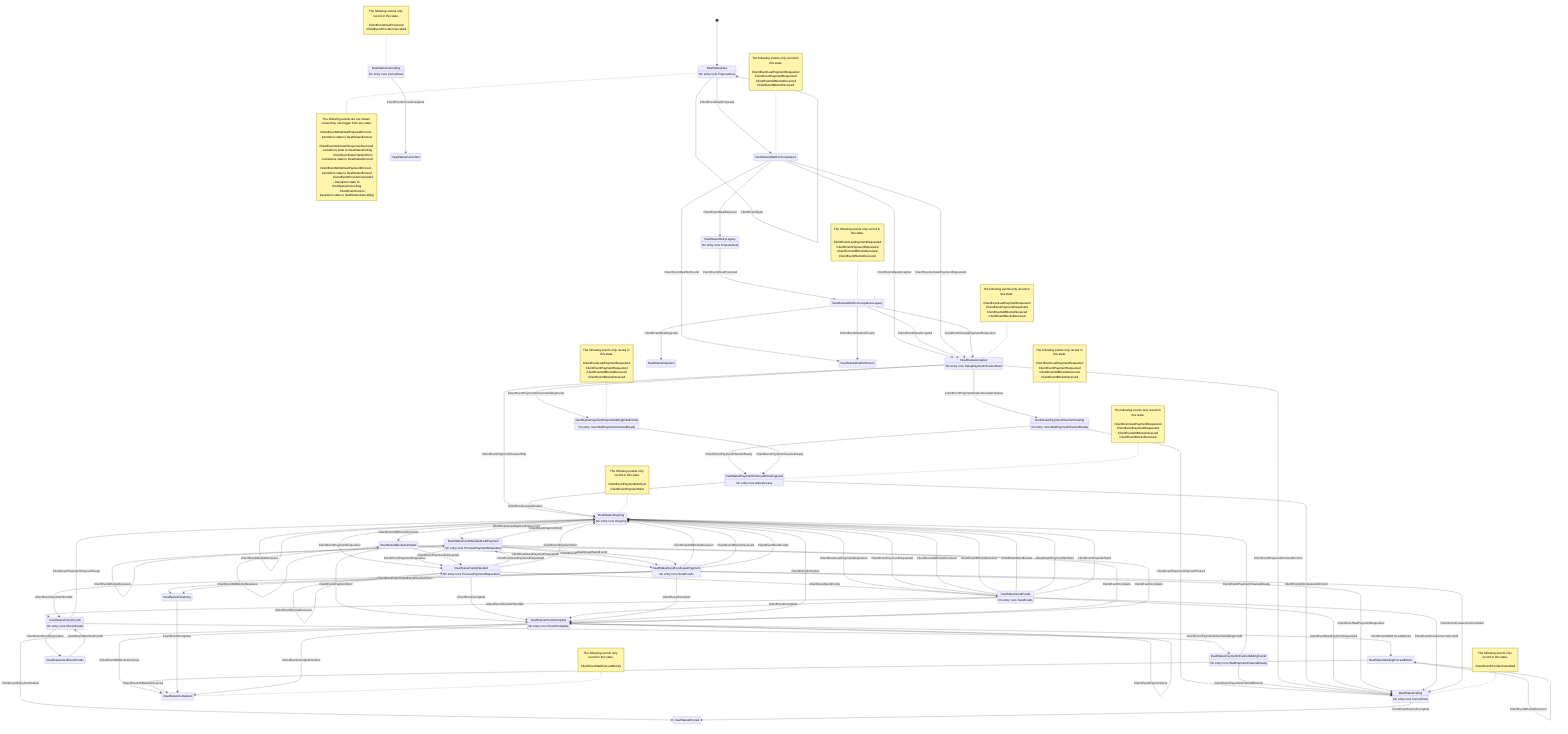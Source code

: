 stateDiagram-v2
	state "DealStatusNew" as DealStatusNew
	state "DealStatusWaitForAcceptance" as DealStatusWaitForAcceptance
	state "DealStatusPaymentChannelCreating" as DealStatusPaymentChannelCreating
	state "DealStatusPaymentChannelAddingFunds" as DealStatusPaymentChannelAddingFunds
	state "DealStatusAccepted" as DealStatusAccepted
	state "DealStatusFailing" as DealStatusFailing
	state "DealStatusRejected" as DealStatusRejected
	state "DealStatusFundsNeeded" as DealStatusFundsNeeded
	state "DealStatusSendFunds" as DealStatusSendFunds
	state "DealStatusSendFundsLastPayment" as DealStatusSendFundsLastPayment
	state "DealStatusOngoing" as DealStatusOngoing
	state "DealStatusFundsNeededLastPayment" as DealStatusFundsNeededLastPayment
	state "DealStatusCompleted" as DealStatusCompleted
	state "DealStatusDealNotFound" as DealStatusDealNotFound
	state "DealStatusErrored" as DealStatusErrored
	state "DealStatusBlocksComplete" as DealStatusBlocksComplete
	state "DealStatusFinalizing" as DealStatusFinalizing
	state "DealStatusCheckComplete" as DealStatusCheckComplete
	state "DealStatusCheckFunds" as DealStatusCheckFunds
	state "DealStatusInsufficientFunds" as DealStatusInsufficientFunds
	state "DealStatusPaymentChannelAllocatingLane" as DealStatusPaymentChannelAllocatingLane
	state "DealStatusCancelling" as DealStatusCancelling
	state "DealStatusCancelled" as DealStatusCancelled
	state "DealStatusRetryLegacy" as DealStatusRetryLegacy
	state "DealStatusWaitForAcceptanceLegacy" as DealStatusWaitForAcceptanceLegacy
	state "DealStatusWaitingForLastBlocks" as DealStatusWaitingForLastBlocks
	state "DealStatusPaymentChannelAddingInitialFunds" as DealStatusPaymentChannelAddingInitialFunds
	DealStatusNew : On entry runs ProposeDeal
	DealStatusPaymentChannelCreating : On entry runs WaitPaymentChannelReady
	DealStatusPaymentChannelAddingFunds : On entry runs WaitPaymentChannelReady
	DealStatusAccepted : On entry runs SetupPaymentChannelStart
	DealStatusFailing : On entry runs CancelDeal
	DealStatusFundsNeeded : On entry runs ProcessPaymentRequested
	DealStatusSendFunds : On entry runs SendFunds
	DealStatusSendFundsLastPayment : On entry runs SendFunds
	DealStatusOngoing : On entry runs Ongoing
	DealStatusFundsNeededLastPayment : On entry runs ProcessPaymentRequested
	DealStatusCheckComplete : On entry runs CheckComplete
	DealStatusCheckFunds : On entry runs CheckFunds
	DealStatusPaymentChannelAllocatingLane : On entry runs AllocateLane
	DealStatusCancelling : On entry runs CancelDeal
	DealStatusRetryLegacy : On entry runs ProposeDeal
	DealStatusPaymentChannelAddingInitialFunds : On entry runs WaitPaymentChannelReady
	[*] --> DealStatusNew
	note right of DealStatusNew
		The following events are not shown cause they can trigger from any state.

		ClientEventWriteDealProposalErrored - transitions state to DealStatusErrored
		ClientEventUnknownResponseReceived - transitions state to DealStatusFailing
		ClientEventDataTransferError - transitions state to DealStatusErrored
		ClientEventWriteDealPaymentErrored - transitions state to DealStatusErrored
		ClientEventProviderCancelled - transitions state to DealStatusCancelling
		ClientEventCancel - transitions state to DealStatusCancelling
	end note
	DealStatusNew --> DealStatusNew : ClientEventOpen
	DealStatusNew --> DealStatusWaitForAcceptance : ClientEventDealProposed
	DealStatusRetryLegacy --> DealStatusWaitForAcceptanceLegacy : ClientEventDealProposed
	DealStatusWaitForAcceptance --> DealStatusRetryLegacy : ClientEventDealRejected
	DealStatusWaitForAcceptanceLegacy --> DealStatusRejected : ClientEventDealRejected
	DealStatusWaitForAcceptance --> DealStatusDealNotFound : ClientEventDealNotFound
	DealStatusWaitForAcceptanceLegacy --> DealStatusDealNotFound : ClientEventDealNotFound
	DealStatusWaitForAcceptance --> DealStatusAccepted : ClientEventDealAccepted
	DealStatusWaitForAcceptanceLegacy --> DealStatusAccepted : ClientEventDealAccepted
	DealStatusPaymentChannelCreating --> DealStatusFailing : ClientEventPaymentChannelErrored
	DealStatusPaymentChannelAddingFunds --> DealStatusFailing : ClientEventPaymentChannelErrored
	DealStatusAccepted --> DealStatusFailing : ClientEventPaymentChannelErrored
	DealStatusAccepted --> DealStatusOngoing : ClientEventPaymentChannelSkip
	DealStatusAccepted --> DealStatusPaymentChannelCreating : ClientEventPaymentChannelCreateInitiated
	DealStatusAccepted --> DealStatusPaymentChannelAddingInitialFunds : ClientEventPaymentChannelAddingFunds
	DealStatusCheckFunds --> DealStatusPaymentChannelAddingFunds : ClientEventPaymentChannelAddingFunds
	DealStatusPaymentChannelCreating --> DealStatusPaymentChannelAllocatingLane : ClientEventPaymentChannelReady
	DealStatusPaymentChannelAddingFunds --> DealStatusOngoing : ClientEventPaymentChannelReady
	DealStatusCheckFunds --> DealStatusOngoing : ClientEventPaymentChannelReady
	DealStatusPaymentChannelAddingInitialFunds --> DealStatusPaymentChannelAllocatingLane : ClientEventPaymentChannelReady
	DealStatusPaymentChannelAllocatingLane --> DealStatusFailing : ClientEventAllocateLaneErrored
	DealStatusPaymentChannelAllocatingLane --> DealStatusOngoing : ClientEventLaneAllocated
	DealStatusFundsNeeded --> DealStatusFundsNeededLastPayment : ClientEventLastPaymentRequested
	DealStatusSendFunds --> DealStatusOngoing : ClientEventLastPaymentRequested
	DealStatusOngoing --> DealStatusFundsNeededLastPayment : ClientEventLastPaymentRequested
	DealStatusFundsNeededLastPayment --> DealStatusFundsNeededLastPayment : ClientEventLastPaymentRequested
	DealStatusBlocksComplete --> DealStatusSendFundsLastPayment : ClientEventLastPaymentRequested
	DealStatusCheckComplete --> DealStatusCheckComplete : ClientEventLastPaymentRequested
	DealStatusFundsNeeded --> DealStatusFundsNeeded : ClientEventPaymentRequested
	DealStatusSendFunds --> DealStatusOngoing : ClientEventPaymentRequested
	DealStatusOngoing --> DealStatusFundsNeeded : ClientEventPaymentRequested
	DealStatusFundsNeededLastPayment --> DealStatusFundsNeeded : ClientEventPaymentRequested
	DealStatusBlocksComplete --> DealStatusFundsNeeded : ClientEventPaymentRequested
	DealStatusCheckComplete --> DealStatusCheckComplete : ClientEventPaymentRequested
	DealStatusWaitForAcceptance --> DealStatusAccepted : ClientEventUnsealPaymentRequested
	DealStatusWaitForAcceptanceLegacy --> DealStatusAccepted : ClientEventUnsealPaymentRequested
	DealStatusFundsNeeded --> DealStatusFundsNeeded : ClientEventAllBlocksReceived
	DealStatusSendFunds --> DealStatusOngoing : ClientEventAllBlocksReceived
	DealStatusSendFundsLastPayment --> DealStatusOngoing : ClientEventAllBlocksReceived
	DealStatusOngoing --> DealStatusBlocksComplete : ClientEventAllBlocksReceived
	DealStatusFundsNeededLastPayment --> DealStatusSendFundsLastPayment : ClientEventAllBlocksReceived
	DealStatusBlocksComplete --> DealStatusBlocksComplete : ClientEventAllBlocksReceived
	DealStatusCheckComplete --> DealStatusCompleted : ClientEventAllBlocksReceived
	DealStatusWaitingForLastBlocks --> DealStatusCompleted : ClientEventAllBlocksReceived
	DealStatusFundsNeeded --> DealStatusFundsNeeded : ClientEventBlocksReceived
	DealStatusSendFunds --> DealStatusOngoing : ClientEventBlocksReceived
	DealStatusSendFundsLastPayment --> DealStatusOngoing : ClientEventBlocksReceived
	DealStatusOngoing --> DealStatusOngoing : ClientEventBlocksReceived
	DealStatusFundsNeededLastPayment --> DealStatusFundsNeededLastPayment : ClientEventBlocksReceived
	DealStatusCheckComplete --> DealStatusCheckComplete : ClientEventBlocksReceived
	DealStatusWaitingForLastBlocks --> DealStatusWaitingForLastBlocks : ClientEventBlocksReceived
	DealStatusFundsNeeded --> DealStatusSendFunds : ClientEventSendFunds
	DealStatusSendFunds --> DealStatusOngoing : ClientEventSendFunds
	DealStatusSendFundsLastPayment --> DealStatusOngoing : ClientEventSendFunds
	DealStatusFundsNeededLastPayment --> DealStatusSendFundsLastPayment : ClientEventSendFunds
	DealStatusCheckFunds --> DealStatusInsufficientFunds : ClientEventFundsExpended
	DealStatusSendFunds --> DealStatusFailing : ClientEventBadPaymentRequested
	DealStatusSendFundsLastPayment --> DealStatusFailing : ClientEventBadPaymentRequested
	DealStatusSendFunds --> DealStatusFailing : ClientEventCreateVoucherFailed
	DealStatusSendFundsLastPayment --> DealStatusFailing : ClientEventCreateVoucherFailed
	DealStatusSendFunds --> DealStatusCheckFunds : ClientEventVoucherShortfall
	DealStatusSendFundsLastPayment --> DealStatusCheckFunds : ClientEventVoucherShortfall
	DealStatusSendFunds --> DealStatusOngoing : ClientEventPaymentNotSent
	DealStatusSendFundsLastPayment --> DealStatusFinalizing : ClientEventPaymentNotSent
	DealStatusFundsNeeded --> DealStatusOngoing : ClientEventPaymentSent
	DealStatusSendFunds --> DealStatusOngoing : ClientEventPaymentSent
	DealStatusSendFundsLastPayment --> DealStatusFinalizing : ClientEventPaymentSent
	DealStatusFundsNeededLastPayment --> DealStatusOngoing : ClientEventPaymentSent
	DealStatusBlocksComplete --> DealStatusCheckComplete : ClientEventPaymentSent
	DealStatusCheckComplete --> DealStatusCheckComplete : ClientEventPaymentSent
	DealStatusFundsNeeded --> DealStatusCheckComplete : ClientEventComplete
	DealStatusSendFunds --> DealStatusCheckComplete : ClientEventComplete
	DealStatusSendFundsLastPayment --> DealStatusCheckComplete : ClientEventComplete
	DealStatusOngoing --> DealStatusCheckComplete : ClientEventComplete
	DealStatusFundsNeededLastPayment --> DealStatusCheckComplete : ClientEventComplete
	DealStatusBlocksComplete --> DealStatusCheckComplete : ClientEventComplete
	DealStatusFinalizing --> DealStatusCompleted : ClientEventComplete
	DealStatusCheckComplete --> DealStatusCompleted : ClientEventCompleteVerified
	DealStatusCheckComplete --> DealStatusErrored : ClientEventEarlyTermination
	DealStatusCheckComplete --> DealStatusWaitingForLastBlocks : ClientEventWaitForLastBlocks
	DealStatusFailing --> DealStatusErrored : ClientEventCancelComplete
	DealStatusCancelling --> DealStatusCancelled : ClientEventCancelComplete
	DealStatusInsufficientFunds --> DealStatusCheckFunds : ClientEventRecheckFunds

	note left of DealStatusWaitForAcceptance : The following events only record in this state.<br><br>ClientEventLastPaymentRequested<br>ClientEventPaymentRequested<br>ClientEventAllBlocksReceived<br>ClientEventBlocksReceived


	note left of DealStatusPaymentChannelCreating : The following events only record in this state.<br><br>ClientEventLastPaymentRequested<br>ClientEventPaymentRequested<br>ClientEventAllBlocksReceived<br>ClientEventBlocksReceived


	note left of DealStatusAccepted : The following events only record in this state.<br><br>ClientEventLastPaymentRequested<br>ClientEventPaymentRequested<br>ClientEventAllBlocksReceived<br>ClientEventBlocksReceived


	note left of DealStatusFailing : The following events only record in this state.<br><br>ClientEventProviderCancelled


	note left of DealStatusOngoing : The following events only record in this state.<br><br>ClientEventPaymentNotSent<br>ClientEventPaymentSent


	note left of DealStatusCompleted : The following events only record in this state.<br><br>ClientEventWaitForLastBlocks


	note left of DealStatusPaymentChannelAllocatingLane : The following events only record in this state.<br><br>ClientEventLastPaymentRequested<br>ClientEventPaymentRequested<br>ClientEventAllBlocksReceived<br>ClientEventBlocksReceived


	note left of DealStatusCancelling : The following events only record in this state.<br><br>ClientEventDealProposed<br>ClientEventProviderCancelled


	note left of DealStatusWaitForAcceptanceLegacy : The following events only record in this state.<br><br>ClientEventLastPaymentRequested<br>ClientEventPaymentRequested<br>ClientEventAllBlocksReceived<br>ClientEventBlocksReceived


	note left of DealStatusPaymentChannelAddingInitialFunds : The following events only record in this state.<br><br>ClientEventLastPaymentRequested<br>ClientEventPaymentRequested<br>ClientEventAllBlocksReceived<br>ClientEventBlocksReceived